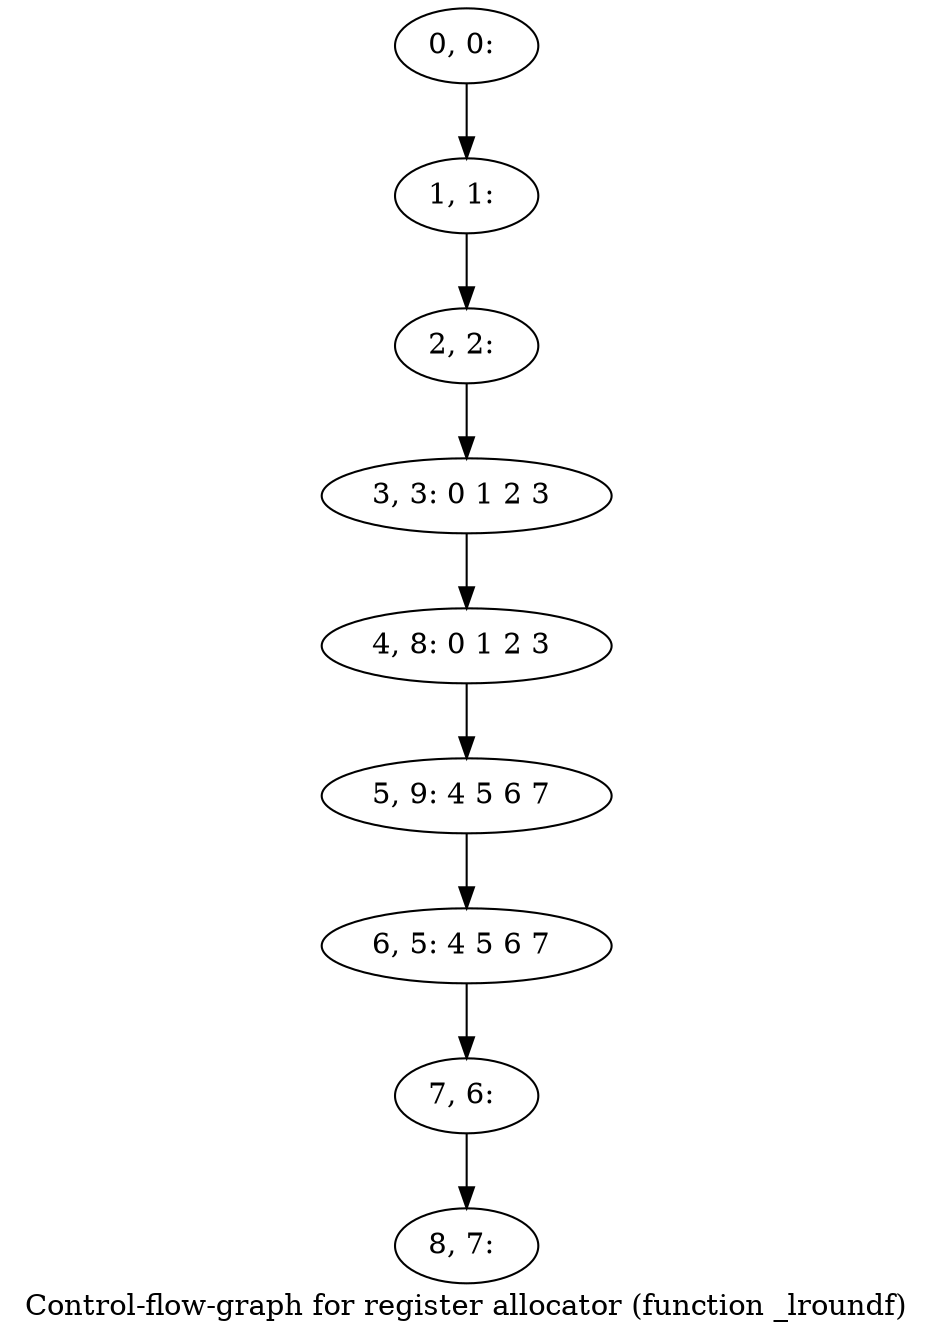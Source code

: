 digraph G {
graph [label="Control-flow-graph for register allocator (function _lroundf)"]
0[label="0, 0: "];
1[label="1, 1: "];
2[label="2, 2: "];
3[label="3, 3: 0 1 2 3 "];
4[label="4, 8: 0 1 2 3 "];
5[label="5, 9: 4 5 6 7 "];
6[label="6, 5: 4 5 6 7 "];
7[label="7, 6: "];
8[label="8, 7: "];
0->1 ;
1->2 ;
2->3 ;
3->4 ;
4->5 ;
5->6 ;
6->7 ;
7->8 ;
}
